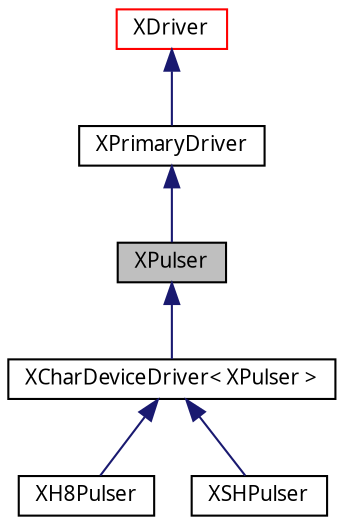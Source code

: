 digraph G
{
  edge [fontname="FreeSans.ttf",fontsize=10,labelfontname="FreeSans.ttf",labelfontsize=10];
  node [fontname="FreeSans.ttf",fontsize=10,shape=record];
  Node1 [label="XPulser",height=0.2,width=0.4,color="black", fillcolor="grey75", style="filled" fontcolor="black"];
  Node2 -> Node1 [dir=back,color="midnightblue",fontsize=10,style="solid",fontname="FreeSans.ttf"];
  Node2 [label="XPrimaryDriver",height=0.2,width=0.4,color="black", fillcolor="white", style="filled",URL="$class_x_primary_driver.html"];
  Node3 -> Node2 [dir=back,color="midnightblue",fontsize=10,style="solid",fontname="FreeSans.ttf"];
  Node3 [label="XDriver",height=0.2,width=0.4,color="red", fillcolor="white", style="filled",URL="$class_x_driver.html"];
  Node1 -> Node4 [dir=back,color="midnightblue",fontsize=10,style="solid",fontname="FreeSans.ttf"];
  Node4 [label="XCharDeviceDriver\< XPulser \>",height=0.2,width=0.4,color="black", fillcolor="white", style="filled",URL="$class_x_char_device_driver.html"];
  Node4 -> Node5 [dir=back,color="midnightblue",fontsize=10,style="solid",fontname="FreeSans.ttf"];
  Node5 [label="XH8Pulser",height=0.2,width=0.4,color="black", fillcolor="white", style="filled",URL="$class_x_h8_pulser.html"];
  Node4 -> Node6 [dir=back,color="midnightblue",fontsize=10,style="solid",fontname="FreeSans.ttf"];
  Node6 [label="XSHPulser",height=0.2,width=0.4,color="black", fillcolor="white", style="filled",URL="$class_x_s_h_pulser.html"];
}
